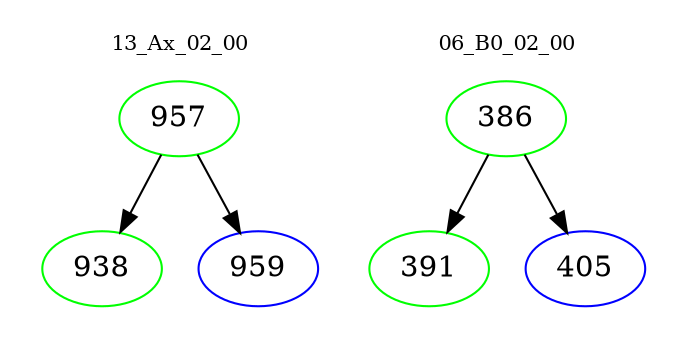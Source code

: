 digraph{
subgraph cluster_0 {
color = white
label = "13_Ax_02_00";
fontsize=10;
T0_957 [label="957", color="green"]
T0_957 -> T0_938 [color="black"]
T0_938 [label="938", color="green"]
T0_957 -> T0_959 [color="black"]
T0_959 [label="959", color="blue"]
}
subgraph cluster_1 {
color = white
label = "06_B0_02_00";
fontsize=10;
T1_386 [label="386", color="green"]
T1_386 -> T1_391 [color="black"]
T1_391 [label="391", color="green"]
T1_386 -> T1_405 [color="black"]
T1_405 [label="405", color="blue"]
}
}
